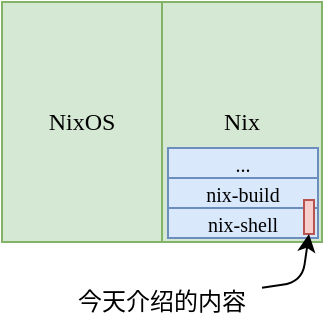 <mxfile version="24.3.1" type="device">
  <diagram id="_HsI6II4H_Zj1uRO8Jza" name="Page-1">
    <mxGraphModel dx="236" dy="180" grid="1" gridSize="10" guides="1" tooltips="1" connect="1" arrows="1" fold="1" page="1" pageScale="1" pageWidth="850" pageHeight="1100" math="0" shadow="0">
      <root>
        <mxCell id="0" />
        <mxCell id="1" parent="0" />
        <mxCell id="Vc3Sg6nF2ZaE7zWmXiYC-1" value="NixOS" style="rounded=0;whiteSpace=wrap;html=1;fontFamily=mono;fillColor=#d5e8d4;strokeColor=#82b366;" parent="1" vertex="1">
          <mxGeometry x="80" y="40" width="80" height="120" as="geometry" />
        </mxCell>
        <mxCell id="Vc3Sg6nF2ZaE7zWmXiYC-2" value="Nix" style="rounded=0;whiteSpace=wrap;html=1;fontFamily=mono;fillColor=#d5e8d4;strokeColor=#82b366;" parent="1" vertex="1">
          <mxGeometry x="160" y="40" width="80" height="120" as="geometry" />
        </mxCell>
        <mxCell id="Vc3Sg6nF2ZaE7zWmXiYC-5" value="&lt;font style=&quot;font-size: 10px;&quot;&gt;nix-shell&lt;/font&gt;" style="rounded=0;whiteSpace=wrap;html=1;fontFamily=mono;fillColor=#dae8fc;strokeColor=#6c8ebf;" parent="1" vertex="1">
          <mxGeometry x="163" y="143" width="75" height="15" as="geometry" />
        </mxCell>
        <mxCell id="Vc3Sg6nF2ZaE7zWmXiYC-6" value="&lt;font style=&quot;font-size: 10px;&quot;&gt;nix-build&lt;/font&gt;" style="rounded=0;whiteSpace=wrap;html=1;fontFamily=mono;fillColor=#dae8fc;strokeColor=#6c8ebf;" parent="1" vertex="1">
          <mxGeometry x="163" y="128" width="75" height="15" as="geometry" />
        </mxCell>
        <mxCell id="Vc3Sg6nF2ZaE7zWmXiYC-8" value="" style="rounded=0;whiteSpace=wrap;html=1;fontFamily=mono;fillColor=#f8cecc;strokeColor=#b85450;" parent="1" vertex="1">
          <mxGeometry x="231" y="139" width="5" height="17" as="geometry" />
        </mxCell>
        <mxCell id="Vc3Sg6nF2ZaE7zWmXiYC-9" value="" style="endArrow=classic;html=1;rounded=1;fontFamily=mono;entryX=0.5;entryY=1;entryDx=0;entryDy=0;" parent="1" source="Vc3Sg6nF2ZaE7zWmXiYC-10" target="Vc3Sg6nF2ZaE7zWmXiYC-8" edge="1">
          <mxGeometry width="50" height="50" relative="1" as="geometry">
            <mxPoint x="130" y="200" as="sourcePoint" />
            <mxPoint x="180" y="150" as="targetPoint" />
            <Array as="points">
              <mxPoint x="230" y="180" />
            </Array>
          </mxGeometry>
        </mxCell>
        <mxCell id="Vc3Sg6nF2ZaE7zWmXiYC-10" value="今天介绍的内容" style="text;html=1;strokeColor=none;fillColor=none;align=center;verticalAlign=middle;whiteSpace=wrap;rounded=0;fontFamily=mono;" parent="1" vertex="1">
          <mxGeometry x="110" y="180" width="100" height="20" as="geometry" />
        </mxCell>
        <mxCell id="l33c9FAP9Wb5fEfiYWvJ-1" value="&lt;font style=&quot;font-size: 10px;&quot;&gt;...&lt;/font&gt;" style="rounded=0;whiteSpace=wrap;html=1;fontFamily=mono;fillColor=#dae8fc;strokeColor=#6c8ebf;" vertex="1" parent="1">
          <mxGeometry x="163" y="113" width="75" height="15" as="geometry" />
        </mxCell>
      </root>
    </mxGraphModel>
  </diagram>
</mxfile>
